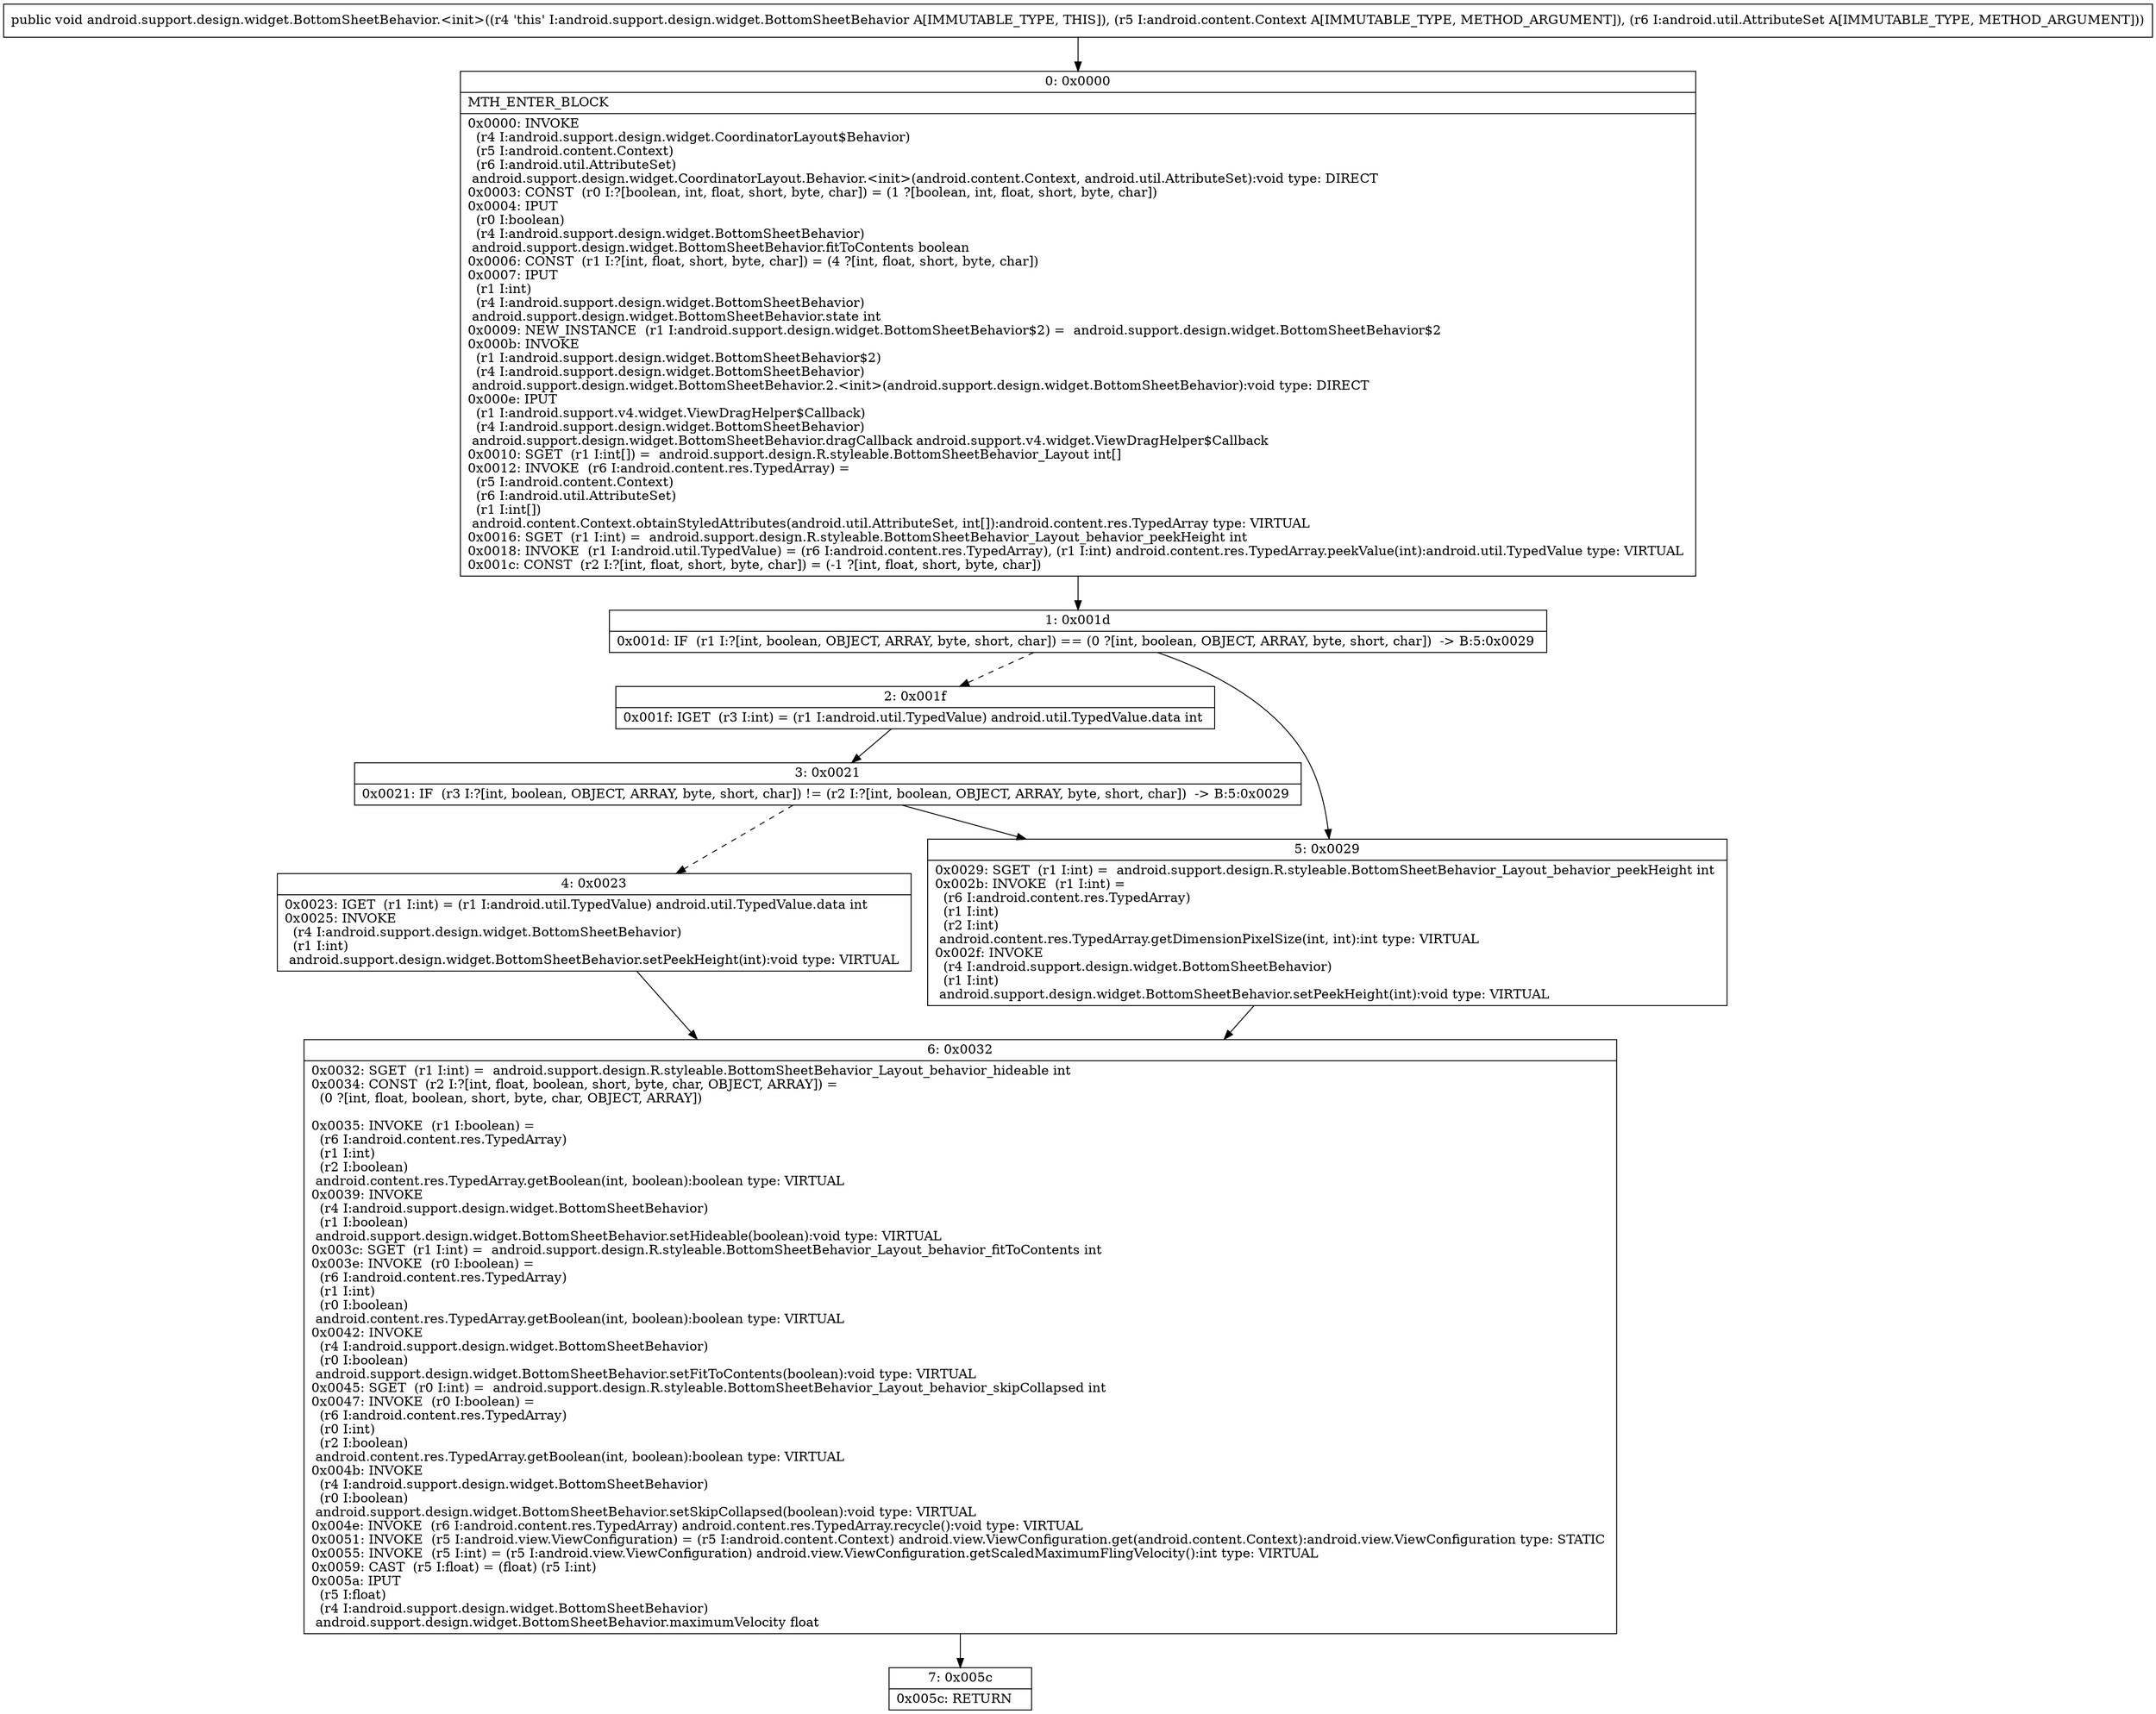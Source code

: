 digraph "CFG forandroid.support.design.widget.BottomSheetBehavior.\<init\>(Landroid\/content\/Context;Landroid\/util\/AttributeSet;)V" {
Node_0 [shape=record,label="{0\:\ 0x0000|MTH_ENTER_BLOCK\l|0x0000: INVOKE  \l  (r4 I:android.support.design.widget.CoordinatorLayout$Behavior)\l  (r5 I:android.content.Context)\l  (r6 I:android.util.AttributeSet)\l android.support.design.widget.CoordinatorLayout.Behavior.\<init\>(android.content.Context, android.util.AttributeSet):void type: DIRECT \l0x0003: CONST  (r0 I:?[boolean, int, float, short, byte, char]) = (1 ?[boolean, int, float, short, byte, char]) \l0x0004: IPUT  \l  (r0 I:boolean)\l  (r4 I:android.support.design.widget.BottomSheetBehavior)\l android.support.design.widget.BottomSheetBehavior.fitToContents boolean \l0x0006: CONST  (r1 I:?[int, float, short, byte, char]) = (4 ?[int, float, short, byte, char]) \l0x0007: IPUT  \l  (r1 I:int)\l  (r4 I:android.support.design.widget.BottomSheetBehavior)\l android.support.design.widget.BottomSheetBehavior.state int \l0x0009: NEW_INSTANCE  (r1 I:android.support.design.widget.BottomSheetBehavior$2) =  android.support.design.widget.BottomSheetBehavior$2 \l0x000b: INVOKE  \l  (r1 I:android.support.design.widget.BottomSheetBehavior$2)\l  (r4 I:android.support.design.widget.BottomSheetBehavior)\l android.support.design.widget.BottomSheetBehavior.2.\<init\>(android.support.design.widget.BottomSheetBehavior):void type: DIRECT \l0x000e: IPUT  \l  (r1 I:android.support.v4.widget.ViewDragHelper$Callback)\l  (r4 I:android.support.design.widget.BottomSheetBehavior)\l android.support.design.widget.BottomSheetBehavior.dragCallback android.support.v4.widget.ViewDragHelper$Callback \l0x0010: SGET  (r1 I:int[]) =  android.support.design.R.styleable.BottomSheetBehavior_Layout int[] \l0x0012: INVOKE  (r6 I:android.content.res.TypedArray) = \l  (r5 I:android.content.Context)\l  (r6 I:android.util.AttributeSet)\l  (r1 I:int[])\l android.content.Context.obtainStyledAttributes(android.util.AttributeSet, int[]):android.content.res.TypedArray type: VIRTUAL \l0x0016: SGET  (r1 I:int) =  android.support.design.R.styleable.BottomSheetBehavior_Layout_behavior_peekHeight int \l0x0018: INVOKE  (r1 I:android.util.TypedValue) = (r6 I:android.content.res.TypedArray), (r1 I:int) android.content.res.TypedArray.peekValue(int):android.util.TypedValue type: VIRTUAL \l0x001c: CONST  (r2 I:?[int, float, short, byte, char]) = (\-1 ?[int, float, short, byte, char]) \l}"];
Node_1 [shape=record,label="{1\:\ 0x001d|0x001d: IF  (r1 I:?[int, boolean, OBJECT, ARRAY, byte, short, char]) == (0 ?[int, boolean, OBJECT, ARRAY, byte, short, char])  \-\> B:5:0x0029 \l}"];
Node_2 [shape=record,label="{2\:\ 0x001f|0x001f: IGET  (r3 I:int) = (r1 I:android.util.TypedValue) android.util.TypedValue.data int \l}"];
Node_3 [shape=record,label="{3\:\ 0x0021|0x0021: IF  (r3 I:?[int, boolean, OBJECT, ARRAY, byte, short, char]) != (r2 I:?[int, boolean, OBJECT, ARRAY, byte, short, char])  \-\> B:5:0x0029 \l}"];
Node_4 [shape=record,label="{4\:\ 0x0023|0x0023: IGET  (r1 I:int) = (r1 I:android.util.TypedValue) android.util.TypedValue.data int \l0x0025: INVOKE  \l  (r4 I:android.support.design.widget.BottomSheetBehavior)\l  (r1 I:int)\l android.support.design.widget.BottomSheetBehavior.setPeekHeight(int):void type: VIRTUAL \l}"];
Node_5 [shape=record,label="{5\:\ 0x0029|0x0029: SGET  (r1 I:int) =  android.support.design.R.styleable.BottomSheetBehavior_Layout_behavior_peekHeight int \l0x002b: INVOKE  (r1 I:int) = \l  (r6 I:android.content.res.TypedArray)\l  (r1 I:int)\l  (r2 I:int)\l android.content.res.TypedArray.getDimensionPixelSize(int, int):int type: VIRTUAL \l0x002f: INVOKE  \l  (r4 I:android.support.design.widget.BottomSheetBehavior)\l  (r1 I:int)\l android.support.design.widget.BottomSheetBehavior.setPeekHeight(int):void type: VIRTUAL \l}"];
Node_6 [shape=record,label="{6\:\ 0x0032|0x0032: SGET  (r1 I:int) =  android.support.design.R.styleable.BottomSheetBehavior_Layout_behavior_hideable int \l0x0034: CONST  (r2 I:?[int, float, boolean, short, byte, char, OBJECT, ARRAY]) = \l  (0 ?[int, float, boolean, short, byte, char, OBJECT, ARRAY])\l \l0x0035: INVOKE  (r1 I:boolean) = \l  (r6 I:android.content.res.TypedArray)\l  (r1 I:int)\l  (r2 I:boolean)\l android.content.res.TypedArray.getBoolean(int, boolean):boolean type: VIRTUAL \l0x0039: INVOKE  \l  (r4 I:android.support.design.widget.BottomSheetBehavior)\l  (r1 I:boolean)\l android.support.design.widget.BottomSheetBehavior.setHideable(boolean):void type: VIRTUAL \l0x003c: SGET  (r1 I:int) =  android.support.design.R.styleable.BottomSheetBehavior_Layout_behavior_fitToContents int \l0x003e: INVOKE  (r0 I:boolean) = \l  (r6 I:android.content.res.TypedArray)\l  (r1 I:int)\l  (r0 I:boolean)\l android.content.res.TypedArray.getBoolean(int, boolean):boolean type: VIRTUAL \l0x0042: INVOKE  \l  (r4 I:android.support.design.widget.BottomSheetBehavior)\l  (r0 I:boolean)\l android.support.design.widget.BottomSheetBehavior.setFitToContents(boolean):void type: VIRTUAL \l0x0045: SGET  (r0 I:int) =  android.support.design.R.styleable.BottomSheetBehavior_Layout_behavior_skipCollapsed int \l0x0047: INVOKE  (r0 I:boolean) = \l  (r6 I:android.content.res.TypedArray)\l  (r0 I:int)\l  (r2 I:boolean)\l android.content.res.TypedArray.getBoolean(int, boolean):boolean type: VIRTUAL \l0x004b: INVOKE  \l  (r4 I:android.support.design.widget.BottomSheetBehavior)\l  (r0 I:boolean)\l android.support.design.widget.BottomSheetBehavior.setSkipCollapsed(boolean):void type: VIRTUAL \l0x004e: INVOKE  (r6 I:android.content.res.TypedArray) android.content.res.TypedArray.recycle():void type: VIRTUAL \l0x0051: INVOKE  (r5 I:android.view.ViewConfiguration) = (r5 I:android.content.Context) android.view.ViewConfiguration.get(android.content.Context):android.view.ViewConfiguration type: STATIC \l0x0055: INVOKE  (r5 I:int) = (r5 I:android.view.ViewConfiguration) android.view.ViewConfiguration.getScaledMaximumFlingVelocity():int type: VIRTUAL \l0x0059: CAST  (r5 I:float) = (float) (r5 I:int) \l0x005a: IPUT  \l  (r5 I:float)\l  (r4 I:android.support.design.widget.BottomSheetBehavior)\l android.support.design.widget.BottomSheetBehavior.maximumVelocity float \l}"];
Node_7 [shape=record,label="{7\:\ 0x005c|0x005c: RETURN   \l}"];
MethodNode[shape=record,label="{public void android.support.design.widget.BottomSheetBehavior.\<init\>((r4 'this' I:android.support.design.widget.BottomSheetBehavior A[IMMUTABLE_TYPE, THIS]), (r5 I:android.content.Context A[IMMUTABLE_TYPE, METHOD_ARGUMENT]), (r6 I:android.util.AttributeSet A[IMMUTABLE_TYPE, METHOD_ARGUMENT])) }"];
MethodNode -> Node_0;
Node_0 -> Node_1;
Node_1 -> Node_2[style=dashed];
Node_1 -> Node_5;
Node_2 -> Node_3;
Node_3 -> Node_4[style=dashed];
Node_3 -> Node_5;
Node_4 -> Node_6;
Node_5 -> Node_6;
Node_6 -> Node_7;
}

